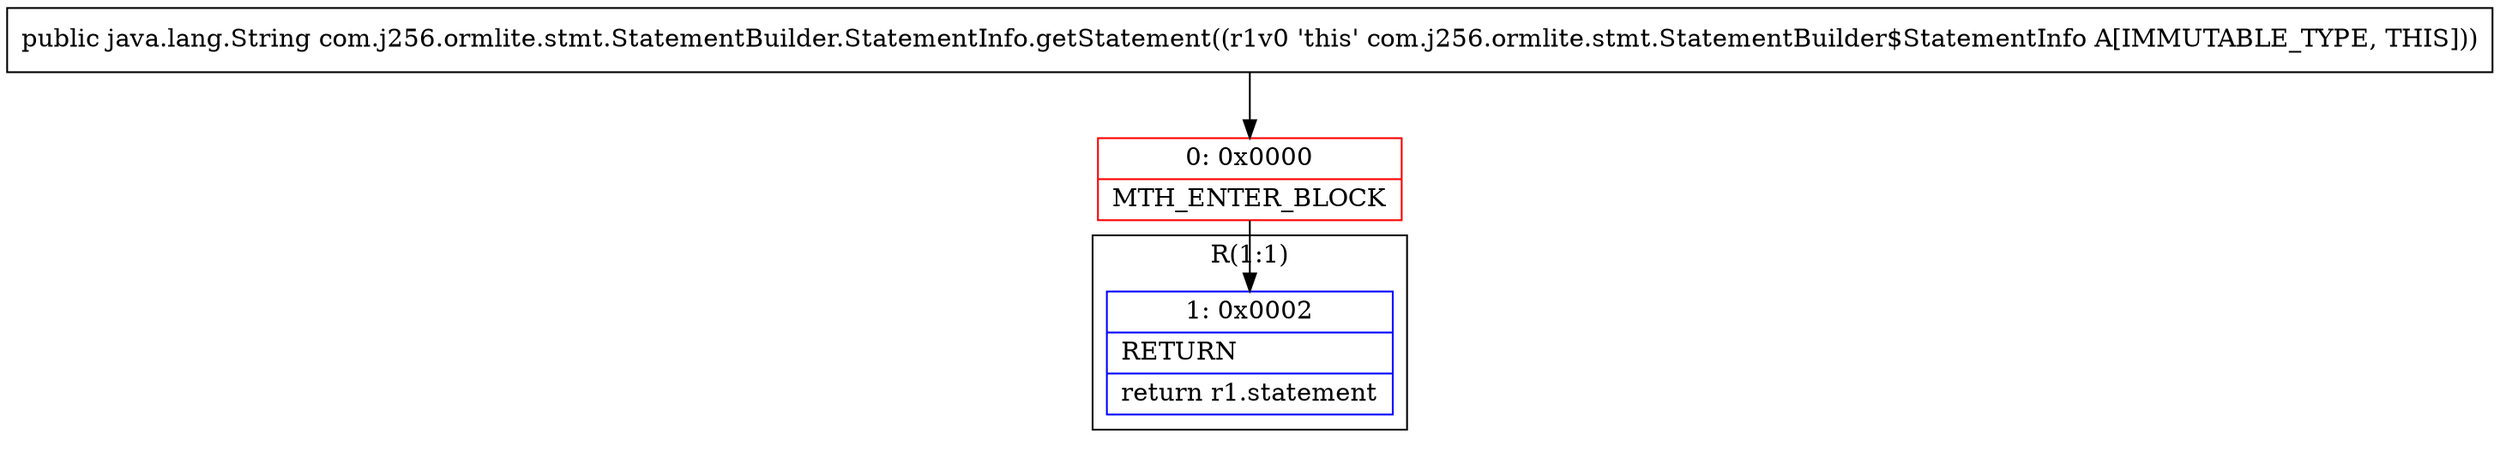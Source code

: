 digraph "CFG forcom.j256.ormlite.stmt.StatementBuilder.StatementInfo.getStatement()Ljava\/lang\/String;" {
subgraph cluster_Region_1301330263 {
label = "R(1:1)";
node [shape=record,color=blue];
Node_1 [shape=record,label="{1\:\ 0x0002|RETURN\l|return r1.statement\l}"];
}
Node_0 [shape=record,color=red,label="{0\:\ 0x0000|MTH_ENTER_BLOCK\l}"];
MethodNode[shape=record,label="{public java.lang.String com.j256.ormlite.stmt.StatementBuilder.StatementInfo.getStatement((r1v0 'this' com.j256.ormlite.stmt.StatementBuilder$StatementInfo A[IMMUTABLE_TYPE, THIS])) }"];
MethodNode -> Node_0;
Node_0 -> Node_1;
}

